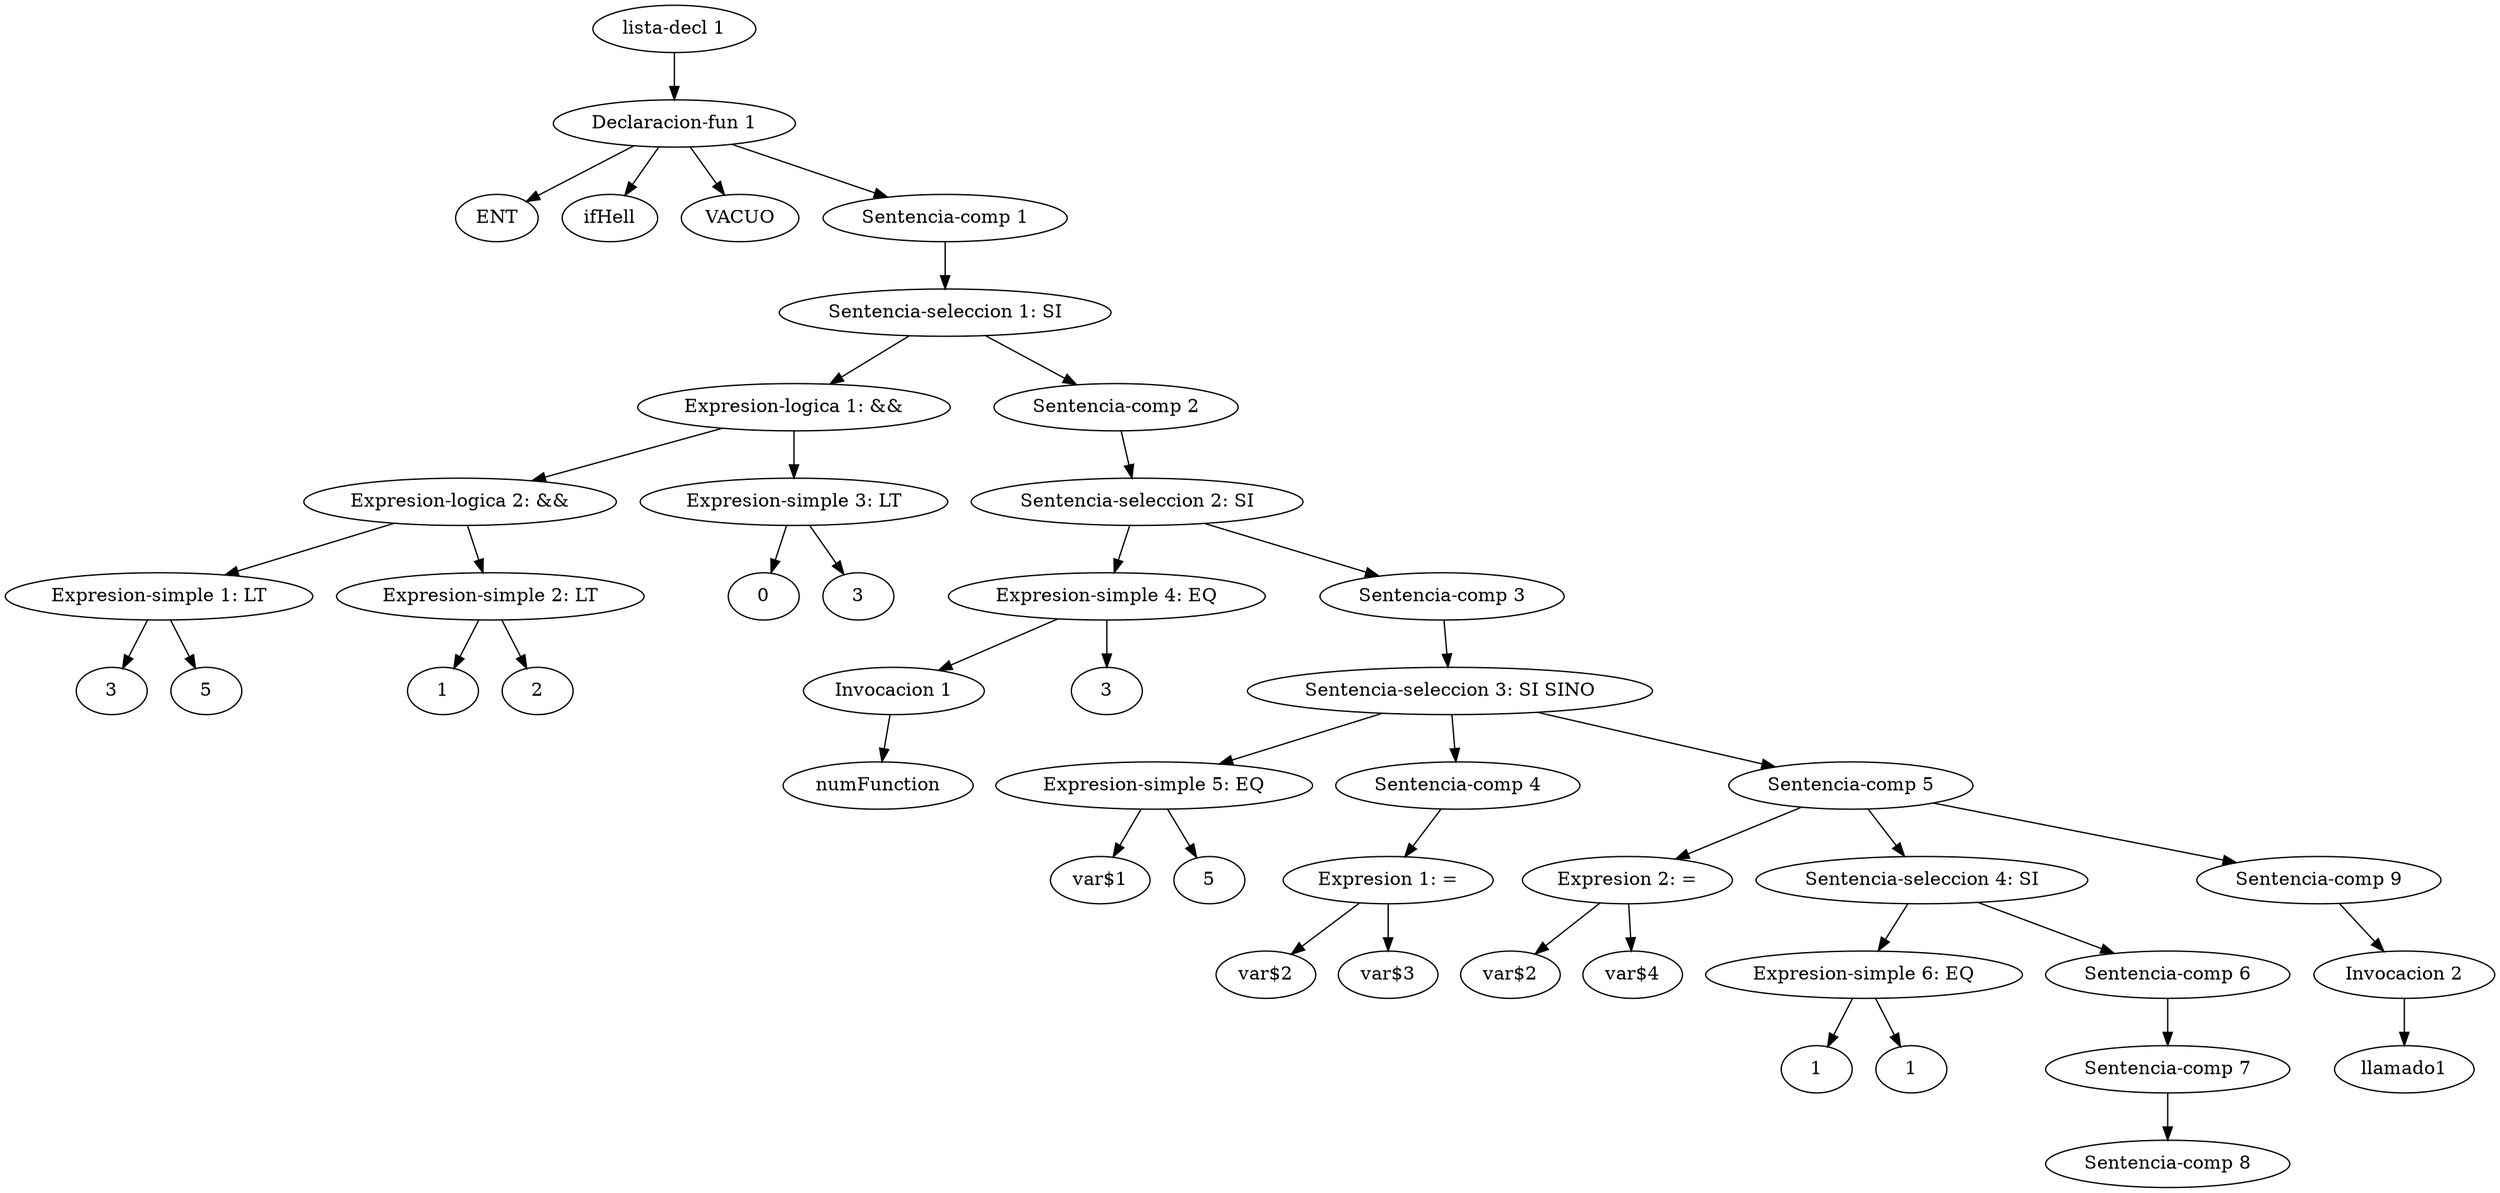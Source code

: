 digraph G {
	"lista-decl 1" -> "Declaracion-fun 1"
	1 [label="ENT"]
	"Declaracion-fun 1" -> 1
	2 [label="ifHell"]
	"Declaracion-fun 1" -> 2
	3 [label="VACUO"]
	"Declaracion-fun 1" -> 3
	"Declaracion-fun 1" -> "Sentencia-comp 1"
	"Sentencia-comp 1" -> "Sentencia-seleccion 1: SI"
	"Sentencia-seleccion 1: SI" -> "Expresion-logica 1: &&"
	"Expresion-logica 1: &&"-> "Expresion-logica 2: &&"
	"Expresion-logica 2: &&"-> "Expresion-simple 1: LT"
	4 [label="3"]
	"Expresion-simple 1: LT" -> 4
	5 [label="5"]
	"Expresion-simple 1: LT" -> 5
	"Expresion-logica 2: &&"-> "Expresion-simple 2: LT"
	6 [label="1"]
	"Expresion-simple 2: LT" -> 6
	7 [label="2"]
	"Expresion-simple 2: LT" -> 7
	"Expresion-logica 1: &&"-> "Expresion-simple 3: LT"
	8 [label="0"]
	"Expresion-simple 3: LT" -> 8
	9 [label="3"]
	"Expresion-simple 3: LT" -> 9
	"Sentencia-seleccion 1: SI" -> "Sentencia-comp 2"
	"Sentencia-comp 2" -> "Sentencia-seleccion 2: SI"
	"Sentencia-seleccion 2: SI" -> "Expresion-simple 4: EQ"
	"Expresion-simple 4: EQ" -> "Invocacion 1"
	10 [label="numFunction"]
	"Invocacion 1" -> 10
	11 [label="3"]
	"Expresion-simple 4: EQ" -> 11
	"Sentencia-seleccion 2: SI" -> "Sentencia-comp 3"
	"Sentencia-comp 3" -> "Sentencia-seleccion 3: SI SINO"
	"Sentencia-seleccion 3: SI SINO" -> "Expresion-simple 5: EQ"
	12 [label="var$1"]
	"Expresion-simple 5: EQ" -> 12
	13 [label="5"]
	"Expresion-simple 5: EQ" -> 13
	"Sentencia-seleccion 3: SI SINO" -> "Sentencia-comp 4"
	"Sentencia-comp 4" -> "Expresion 1: ="
	14 [label="var$2"]
	"Expresion 1: =" -> 14
	15 [label="var$3"]
	"Expresion 1: =" -> 15
	"Sentencia-seleccion 3: SI SINO" -> "Sentencia-comp 5"
	"Sentencia-comp 5" -> "Expresion 2: ="
	16 [label="var$2"]
	"Expresion 2: =" -> 16
	17 [label="var$4"]
	"Expresion 2: =" -> 17
	"Sentencia-comp 5" -> "Sentencia-seleccion 4: SI"
	"Sentencia-seleccion 4: SI" -> "Expresion-simple 6: EQ"
	18 [label="1"]
	"Expresion-simple 6: EQ" -> 18
	19 [label="1"]
	"Expresion-simple 6: EQ" -> 19
	"Sentencia-seleccion 4: SI" -> "Sentencia-comp 6"
	"Sentencia-comp 6" -> "Sentencia-comp 7"
	"Sentencia-comp 7" -> "Sentencia-comp 8"
	"Sentencia-comp 5" -> "Sentencia-comp 9"
	"Sentencia-comp 9" -> "Invocacion 2"
	20 [label="llamado1"]
	"Invocacion 2" -> 20
}